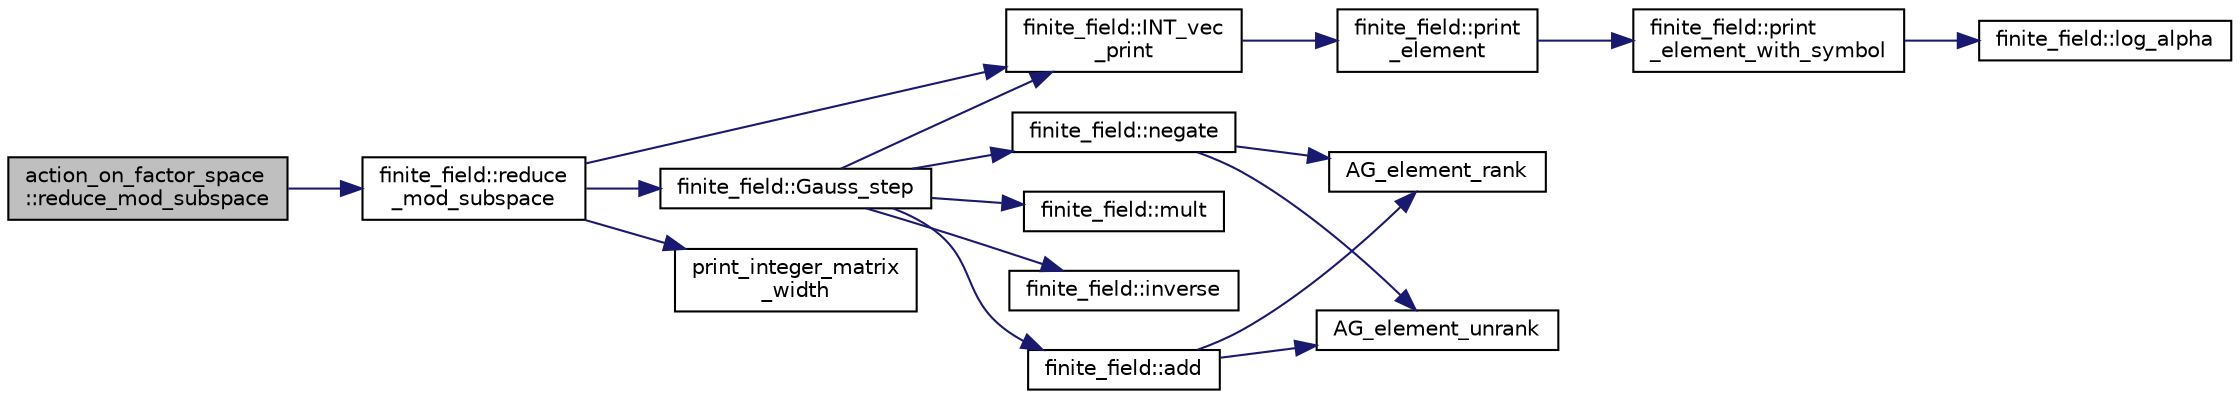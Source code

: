 digraph "action_on_factor_space::reduce_mod_subspace"
{
  edge [fontname="Helvetica",fontsize="10",labelfontname="Helvetica",labelfontsize="10"];
  node [fontname="Helvetica",fontsize="10",shape=record];
  rankdir="LR";
  Node2063 [label="action_on_factor_space\l::reduce_mod_subspace",height=0.2,width=0.4,color="black", fillcolor="grey75", style="filled", fontcolor="black"];
  Node2063 -> Node2064 [color="midnightblue",fontsize="10",style="solid",fontname="Helvetica"];
  Node2064 [label="finite_field::reduce\l_mod_subspace",height=0.2,width=0.4,color="black", fillcolor="white", style="filled",URL="$df/d5a/classfinite__field.html#a58c58854e54819ab1f3b1df2a12423ad"];
  Node2064 -> Node2065 [color="midnightblue",fontsize="10",style="solid",fontname="Helvetica"];
  Node2065 [label="finite_field::INT_vec\l_print",height=0.2,width=0.4,color="black", fillcolor="white", style="filled",URL="$df/d5a/classfinite__field.html#a9c33a61dedc197e37b014b6f8dc07f06"];
  Node2065 -> Node2066 [color="midnightblue",fontsize="10",style="solid",fontname="Helvetica"];
  Node2066 [label="finite_field::print\l_element",height=0.2,width=0.4,color="black", fillcolor="white", style="filled",URL="$df/d5a/classfinite__field.html#ab7d1f59c043d7696b8b47c92d0fedad5"];
  Node2066 -> Node2067 [color="midnightblue",fontsize="10",style="solid",fontname="Helvetica"];
  Node2067 [label="finite_field::print\l_element_with_symbol",height=0.2,width=0.4,color="black", fillcolor="white", style="filled",URL="$df/d5a/classfinite__field.html#aa0180c961aa4a0a8934cb4dc82e38a4d"];
  Node2067 -> Node2068 [color="midnightblue",fontsize="10",style="solid",fontname="Helvetica"];
  Node2068 [label="finite_field::log_alpha",height=0.2,width=0.4,color="black", fillcolor="white", style="filled",URL="$df/d5a/classfinite__field.html#a446a83ae0d281ddf44215626f0097305"];
  Node2064 -> Node2069 [color="midnightblue",fontsize="10",style="solid",fontname="Helvetica"];
  Node2069 [label="print_integer_matrix\l_width",height=0.2,width=0.4,color="black", fillcolor="white", style="filled",URL="$d5/db4/io__and__os_8h.html#aa78f3e73fc2179251bd15adbcc31573f"];
  Node2064 -> Node2070 [color="midnightblue",fontsize="10",style="solid",fontname="Helvetica"];
  Node2070 [label="finite_field::Gauss_step",height=0.2,width=0.4,color="black", fillcolor="white", style="filled",URL="$df/d5a/classfinite__field.html#a888228cd0bdf000bd4d44cf4d1ad62ce"];
  Node2070 -> Node2065 [color="midnightblue",fontsize="10",style="solid",fontname="Helvetica"];
  Node2070 -> Node2071 [color="midnightblue",fontsize="10",style="solid",fontname="Helvetica"];
  Node2071 [label="finite_field::negate",height=0.2,width=0.4,color="black", fillcolor="white", style="filled",URL="$df/d5a/classfinite__field.html#aa9d798298f25d4a9262b5bc5f1733e31"];
  Node2071 -> Node2072 [color="midnightblue",fontsize="10",style="solid",fontname="Helvetica"];
  Node2072 [label="AG_element_unrank",height=0.2,width=0.4,color="black", fillcolor="white", style="filled",URL="$d4/d67/geometry_8h.html#a4a33b86c87b2879b97cfa1327abe2885"];
  Node2071 -> Node2073 [color="midnightblue",fontsize="10",style="solid",fontname="Helvetica"];
  Node2073 [label="AG_element_rank",height=0.2,width=0.4,color="black", fillcolor="white", style="filled",URL="$d4/d67/geometry_8h.html#ab2ac908d07dd8038fd996e26bdc75c17"];
  Node2070 -> Node2074 [color="midnightblue",fontsize="10",style="solid",fontname="Helvetica"];
  Node2074 [label="finite_field::mult",height=0.2,width=0.4,color="black", fillcolor="white", style="filled",URL="$df/d5a/classfinite__field.html#a24fb5917aa6d4d656fd855b7f44a13b0"];
  Node2070 -> Node2075 [color="midnightblue",fontsize="10",style="solid",fontname="Helvetica"];
  Node2075 [label="finite_field::inverse",height=0.2,width=0.4,color="black", fillcolor="white", style="filled",URL="$df/d5a/classfinite__field.html#a69f2a12c01e70b7ce2d115c5221c9cdd"];
  Node2070 -> Node2076 [color="midnightblue",fontsize="10",style="solid",fontname="Helvetica"];
  Node2076 [label="finite_field::add",height=0.2,width=0.4,color="black", fillcolor="white", style="filled",URL="$df/d5a/classfinite__field.html#a8f12328a27500f3c7be0c849ebbc9d14"];
  Node2076 -> Node2072 [color="midnightblue",fontsize="10",style="solid",fontname="Helvetica"];
  Node2076 -> Node2073 [color="midnightblue",fontsize="10",style="solid",fontname="Helvetica"];
}
